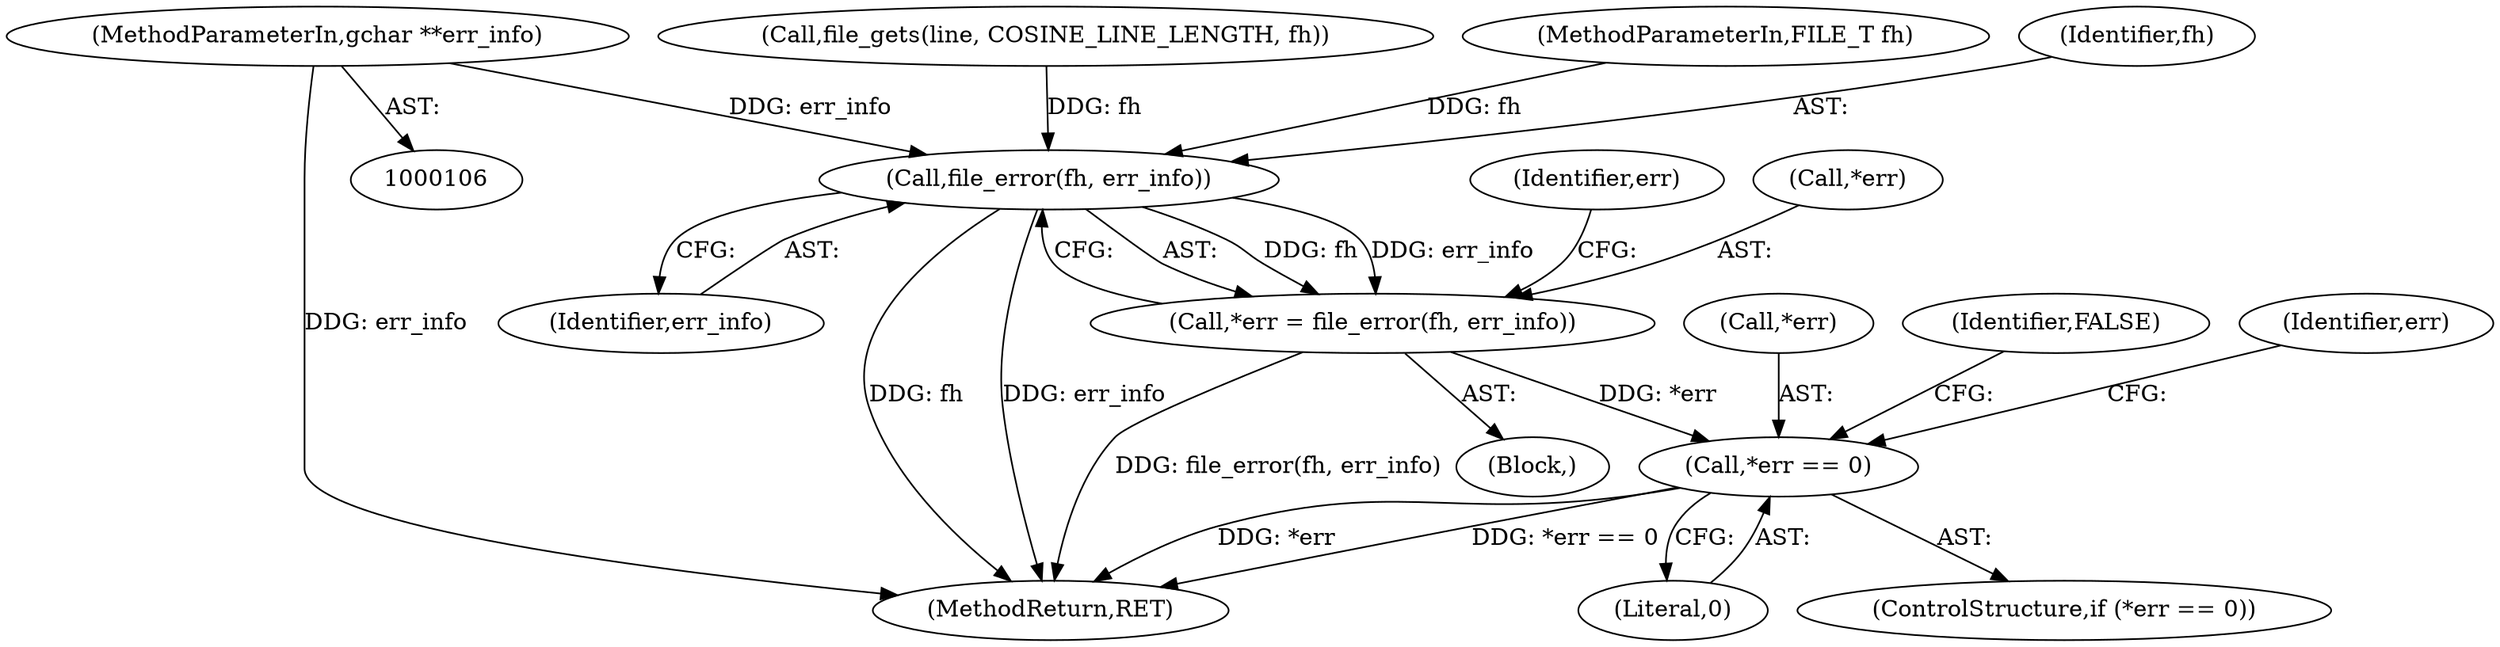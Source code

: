 digraph "0_wireshark_a66628e425db725df1ac52a3c573a03357060ddd@pointer" {
"1000112" [label="(MethodParameterIn,gchar **err_info)"];
"1000643" [label="(Call,file_error(fh, err_info))"];
"1000640" [label="(Call,*err = file_error(fh, err_info))"];
"1000647" [label="(Call,*err == 0)"];
"1000649" [label="(Identifier,err)"];
"1000648" [label="(Call,*err)"];
"1000657" [label="(Identifier,FALSE)"];
"1000112" [label="(MethodParameterIn,gchar **err_info)"];
"1000645" [label="(Identifier,err_info)"];
"1000634" [label="(Call,file_gets(line, COSINE_LINE_LENGTH, fh))"];
"1000697" [label="(MethodReturn,RET)"];
"1000107" [label="(MethodParameterIn,FILE_T fh)"];
"1000654" [label="(Identifier,err)"];
"1000639" [label="(Block,)"];
"1000650" [label="(Literal,0)"];
"1000646" [label="(ControlStructure,if (*err == 0))"];
"1000641" [label="(Call,*err)"];
"1000640" [label="(Call,*err = file_error(fh, err_info))"];
"1000647" [label="(Call,*err == 0)"];
"1000643" [label="(Call,file_error(fh, err_info))"];
"1000644" [label="(Identifier,fh)"];
"1000112" -> "1000106"  [label="AST: "];
"1000112" -> "1000697"  [label="DDG: err_info"];
"1000112" -> "1000643"  [label="DDG: err_info"];
"1000643" -> "1000640"  [label="AST: "];
"1000643" -> "1000645"  [label="CFG: "];
"1000644" -> "1000643"  [label="AST: "];
"1000645" -> "1000643"  [label="AST: "];
"1000640" -> "1000643"  [label="CFG: "];
"1000643" -> "1000697"  [label="DDG: fh"];
"1000643" -> "1000697"  [label="DDG: err_info"];
"1000643" -> "1000640"  [label="DDG: fh"];
"1000643" -> "1000640"  [label="DDG: err_info"];
"1000634" -> "1000643"  [label="DDG: fh"];
"1000107" -> "1000643"  [label="DDG: fh"];
"1000640" -> "1000639"  [label="AST: "];
"1000641" -> "1000640"  [label="AST: "];
"1000649" -> "1000640"  [label="CFG: "];
"1000640" -> "1000697"  [label="DDG: file_error(fh, err_info)"];
"1000640" -> "1000647"  [label="DDG: *err"];
"1000647" -> "1000646"  [label="AST: "];
"1000647" -> "1000650"  [label="CFG: "];
"1000648" -> "1000647"  [label="AST: "];
"1000650" -> "1000647"  [label="AST: "];
"1000654" -> "1000647"  [label="CFG: "];
"1000657" -> "1000647"  [label="CFG: "];
"1000647" -> "1000697"  [label="DDG: *err == 0"];
"1000647" -> "1000697"  [label="DDG: *err"];
}
